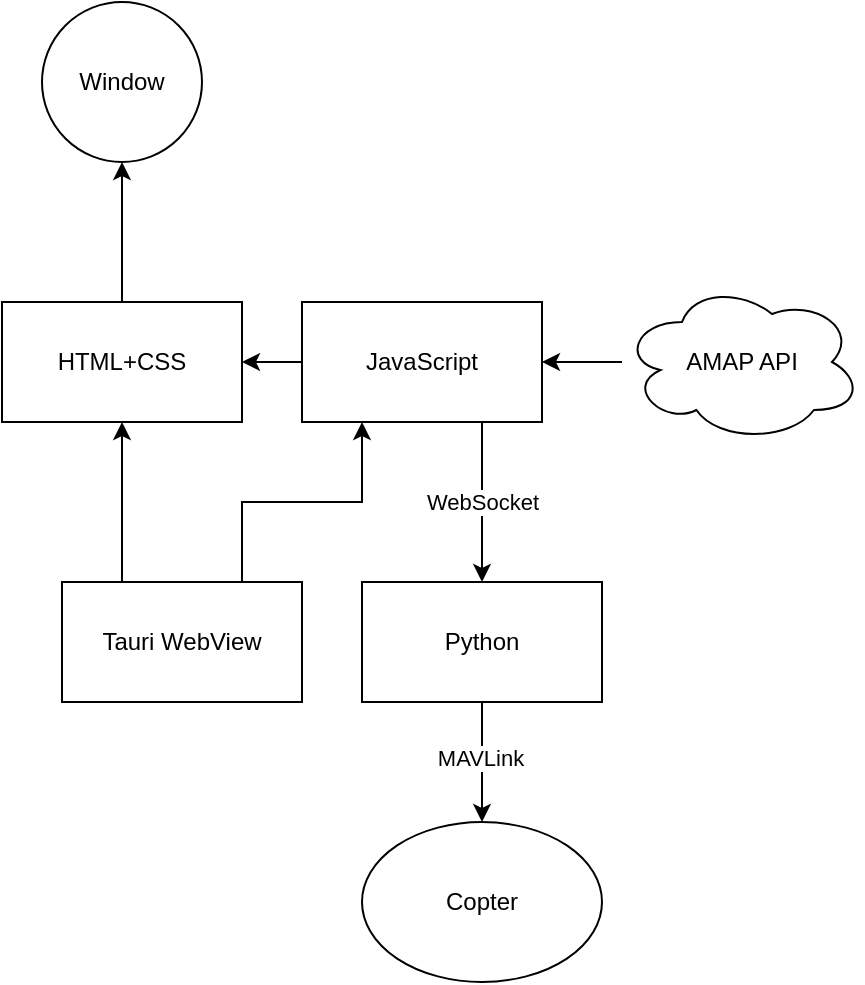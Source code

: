 <mxfile version="24.3.1" type="device">
  <diagram id="C5RBs43oDa-KdzZeNtuy" name="Page-1">
    <mxGraphModel dx="1213" dy="1941" grid="1" gridSize="10" guides="1" tooltips="1" connect="1" arrows="1" fold="1" page="1" pageScale="1" pageWidth="827" pageHeight="1169" math="0" shadow="0">
      <root>
        <mxCell id="WIyWlLk6GJQsqaUBKTNV-0" />
        <mxCell id="WIyWlLk6GJQsqaUBKTNV-1" parent="WIyWlLk6GJQsqaUBKTNV-0" />
        <mxCell id="FFrLH_kSplYUSG-3iGjP-4" style="edgeStyle=orthogonalEdgeStyle;rounded=0;orthogonalLoop=1;jettySize=auto;html=1;exitX=0.25;exitY=0;exitDx=0;exitDy=0;entryX=0.5;entryY=1;entryDx=0;entryDy=0;" edge="1" parent="WIyWlLk6GJQsqaUBKTNV-1" source="FFrLH_kSplYUSG-3iGjP-0" target="FFrLH_kSplYUSG-3iGjP-1">
          <mxGeometry relative="1" as="geometry" />
        </mxCell>
        <mxCell id="FFrLH_kSplYUSG-3iGjP-21" style="edgeStyle=orthogonalEdgeStyle;rounded=0;orthogonalLoop=1;jettySize=auto;html=1;exitX=0.75;exitY=0;exitDx=0;exitDy=0;entryX=0.25;entryY=1;entryDx=0;entryDy=0;" edge="1" parent="WIyWlLk6GJQsqaUBKTNV-1" source="FFrLH_kSplYUSG-3iGjP-0" target="FFrLH_kSplYUSG-3iGjP-3">
          <mxGeometry relative="1" as="geometry" />
        </mxCell>
        <mxCell id="FFrLH_kSplYUSG-3iGjP-0" value="Tauri WebView" style="rounded=0;whiteSpace=wrap;html=1;" vertex="1" parent="WIyWlLk6GJQsqaUBKTNV-1">
          <mxGeometry x="370" y="270" width="120" height="60" as="geometry" />
        </mxCell>
        <mxCell id="FFrLH_kSplYUSG-3iGjP-10" value="" style="edgeStyle=orthogonalEdgeStyle;rounded=0;orthogonalLoop=1;jettySize=auto;html=1;" edge="1" parent="WIyWlLk6GJQsqaUBKTNV-1" source="FFrLH_kSplYUSG-3iGjP-1" target="FFrLH_kSplYUSG-3iGjP-9">
          <mxGeometry relative="1" as="geometry" />
        </mxCell>
        <mxCell id="FFrLH_kSplYUSG-3iGjP-1" value="HTML+CSS" style="rounded=0;whiteSpace=wrap;html=1;" vertex="1" parent="WIyWlLk6GJQsqaUBKTNV-1">
          <mxGeometry x="340" y="130" width="120" height="60" as="geometry" />
        </mxCell>
        <mxCell id="FFrLH_kSplYUSG-3iGjP-12" value="WebSocket" style="edgeStyle=orthogonalEdgeStyle;rounded=0;orthogonalLoop=1;jettySize=auto;html=1;exitX=0.75;exitY=1;exitDx=0;exitDy=0;entryX=0.5;entryY=0;entryDx=0;entryDy=0;" edge="1" parent="WIyWlLk6GJQsqaUBKTNV-1" source="FFrLH_kSplYUSG-3iGjP-3" target="FFrLH_kSplYUSG-3iGjP-13">
          <mxGeometry relative="1" as="geometry">
            <mxPoint x="580" y="360" as="targetPoint" />
          </mxGeometry>
        </mxCell>
        <mxCell id="FFrLH_kSplYUSG-3iGjP-22" style="edgeStyle=orthogonalEdgeStyle;rounded=0;orthogonalLoop=1;jettySize=auto;html=1;exitX=0;exitY=0.5;exitDx=0;exitDy=0;entryX=1;entryY=0.5;entryDx=0;entryDy=0;" edge="1" parent="WIyWlLk6GJQsqaUBKTNV-1" source="FFrLH_kSplYUSG-3iGjP-3" target="FFrLH_kSplYUSG-3iGjP-1">
          <mxGeometry relative="1" as="geometry" />
        </mxCell>
        <mxCell id="FFrLH_kSplYUSG-3iGjP-3" value="JavaScript" style="rounded=0;whiteSpace=wrap;html=1;" vertex="1" parent="WIyWlLk6GJQsqaUBKTNV-1">
          <mxGeometry x="490" y="130" width="120" height="60" as="geometry" />
        </mxCell>
        <mxCell id="FFrLH_kSplYUSG-3iGjP-8" style="edgeStyle=orthogonalEdgeStyle;rounded=0;orthogonalLoop=1;jettySize=auto;html=1;" edge="1" parent="WIyWlLk6GJQsqaUBKTNV-1" source="FFrLH_kSplYUSG-3iGjP-6" target="FFrLH_kSplYUSG-3iGjP-3">
          <mxGeometry relative="1" as="geometry" />
        </mxCell>
        <mxCell id="FFrLH_kSplYUSG-3iGjP-6" value="AMAP API" style="ellipse;shape=cloud;whiteSpace=wrap;html=1;" vertex="1" parent="WIyWlLk6GJQsqaUBKTNV-1">
          <mxGeometry x="650" y="120" width="120" height="80" as="geometry" />
        </mxCell>
        <mxCell id="FFrLH_kSplYUSG-3iGjP-9" value="Window" style="ellipse;whiteSpace=wrap;html=1;rounded=0;" vertex="1" parent="WIyWlLk6GJQsqaUBKTNV-1">
          <mxGeometry x="360" y="-20" width="80" height="80" as="geometry" />
        </mxCell>
        <mxCell id="FFrLH_kSplYUSG-3iGjP-16" value="" style="edgeStyle=orthogonalEdgeStyle;rounded=0;orthogonalLoop=1;jettySize=auto;html=1;entryX=0.5;entryY=0;entryDx=0;entryDy=0;" edge="1" parent="WIyWlLk6GJQsqaUBKTNV-1" source="FFrLH_kSplYUSG-3iGjP-13" target="FFrLH_kSplYUSG-3iGjP-20">
          <mxGeometry relative="1" as="geometry">
            <mxPoint x="580" y="400" as="targetPoint" />
          </mxGeometry>
        </mxCell>
        <mxCell id="FFrLH_kSplYUSG-3iGjP-18" value="MAVLink" style="edgeLabel;html=1;align=center;verticalAlign=middle;resizable=0;points=[];" vertex="1" connectable="0" parent="FFrLH_kSplYUSG-3iGjP-16">
          <mxGeometry x="-0.067" y="-1" relative="1" as="geometry">
            <mxPoint as="offset" />
          </mxGeometry>
        </mxCell>
        <mxCell id="FFrLH_kSplYUSG-3iGjP-13" value="Python" style="rounded=0;whiteSpace=wrap;html=1;" vertex="1" parent="WIyWlLk6GJQsqaUBKTNV-1">
          <mxGeometry x="520" y="270" width="120" height="60" as="geometry" />
        </mxCell>
        <mxCell id="FFrLH_kSplYUSG-3iGjP-20" value="Copter" style="ellipse;whiteSpace=wrap;html=1;" vertex="1" parent="WIyWlLk6GJQsqaUBKTNV-1">
          <mxGeometry x="520" y="390" width="120" height="80" as="geometry" />
        </mxCell>
      </root>
    </mxGraphModel>
  </diagram>
</mxfile>
